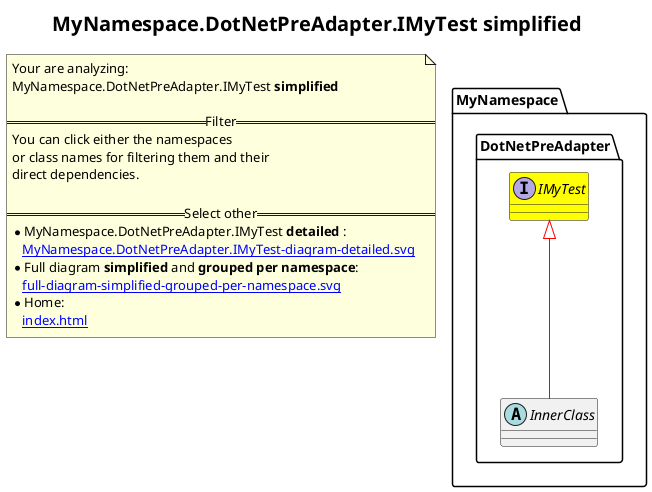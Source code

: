 @startuml
skinparam linetype ortho
title <size:20>MyNamespace.DotNetPreAdapter.IMyTest **simplified** </size>
note "Your are analyzing:\nMyNamespace.DotNetPreAdapter.IMyTest **simplified** \n\n==Filter==\nYou can click either the namespaces \nor class names for filtering them and their\ndirect dependencies.\n\n==Select other==\n* MyNamespace.DotNetPreAdapter.IMyTest **detailed** :\n   [[MyNamespace.DotNetPreAdapter.IMyTest-diagram-detailed.svg]]\n* Full diagram **simplified** and **grouped per namespace**:\n   [[full-diagram-simplified-grouped-per-namespace.svg]]\n* Home:\n   [[index.html]]" as FloatingNote
  interface MyNamespace.DotNetPreAdapter.IMyTest [[MyNamespace.DotNetPreAdapter.IMyTest-diagram-simplified.svg]] #yellow {
  }
  abstract class MyNamespace.DotNetPreAdapter.InnerClass [[MyNamespace.DotNetPreAdapter.InnerClass-diagram-simplified.svg]]  {
  }
 ' *************************************** 
 ' *************************************** 
 ' *************************************** 
' Class relations extracted from namespace:
' MyNamespace.DotNetPreAdapter
MyNamespace.DotNetPreAdapter.IMyTest <|-[#red]- MyNamespace.DotNetPreAdapter.InnerClass
@enduml